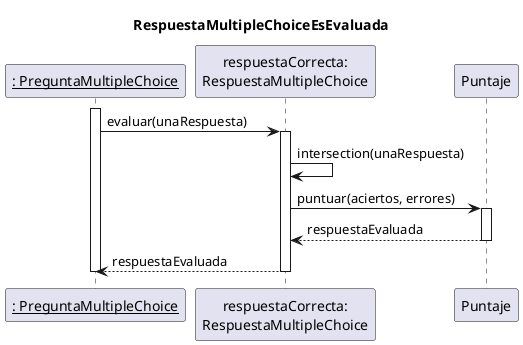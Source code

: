 @startuml
skinparam classAttributeIconSize 0

title RespuestaMultipleChoiceEsEvaluada

participant "__: PreguntaMultipleChoice__" as PreguntaMultipleChoice
participant "respuestaCorrecta:\nRespuestaMultipleChoice" as respuesta
participant "Puntaje" as puntaje

activate PreguntaMultipleChoice
    PreguntaMultipleChoice -> respuesta: evaluar(unaRespuesta)
    activate respuesta
        respuesta -> respuesta: intersection(unaRespuesta)
        respuesta -> puntaje: puntuar(aciertos, errores)
        activate puntaje
            puntaje --> respuesta: respuestaEvaluada
        deactivate puntaje
        respuesta --> PreguntaMultipleChoice: respuestaEvaluada
    deactivate respuesta
deactivate PreguntaMultipleChoice

@enduml